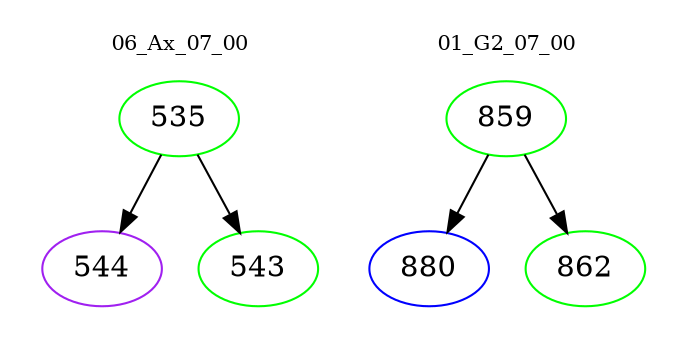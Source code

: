 digraph{
subgraph cluster_0 {
color = white
label = "06_Ax_07_00";
fontsize=10;
T0_535 [label="535", color="green"]
T0_535 -> T0_544 [color="black"]
T0_544 [label="544", color="purple"]
T0_535 -> T0_543 [color="black"]
T0_543 [label="543", color="green"]
}
subgraph cluster_1 {
color = white
label = "01_G2_07_00";
fontsize=10;
T1_859 [label="859", color="green"]
T1_859 -> T1_880 [color="black"]
T1_880 [label="880", color="blue"]
T1_859 -> T1_862 [color="black"]
T1_862 [label="862", color="green"]
}
}
